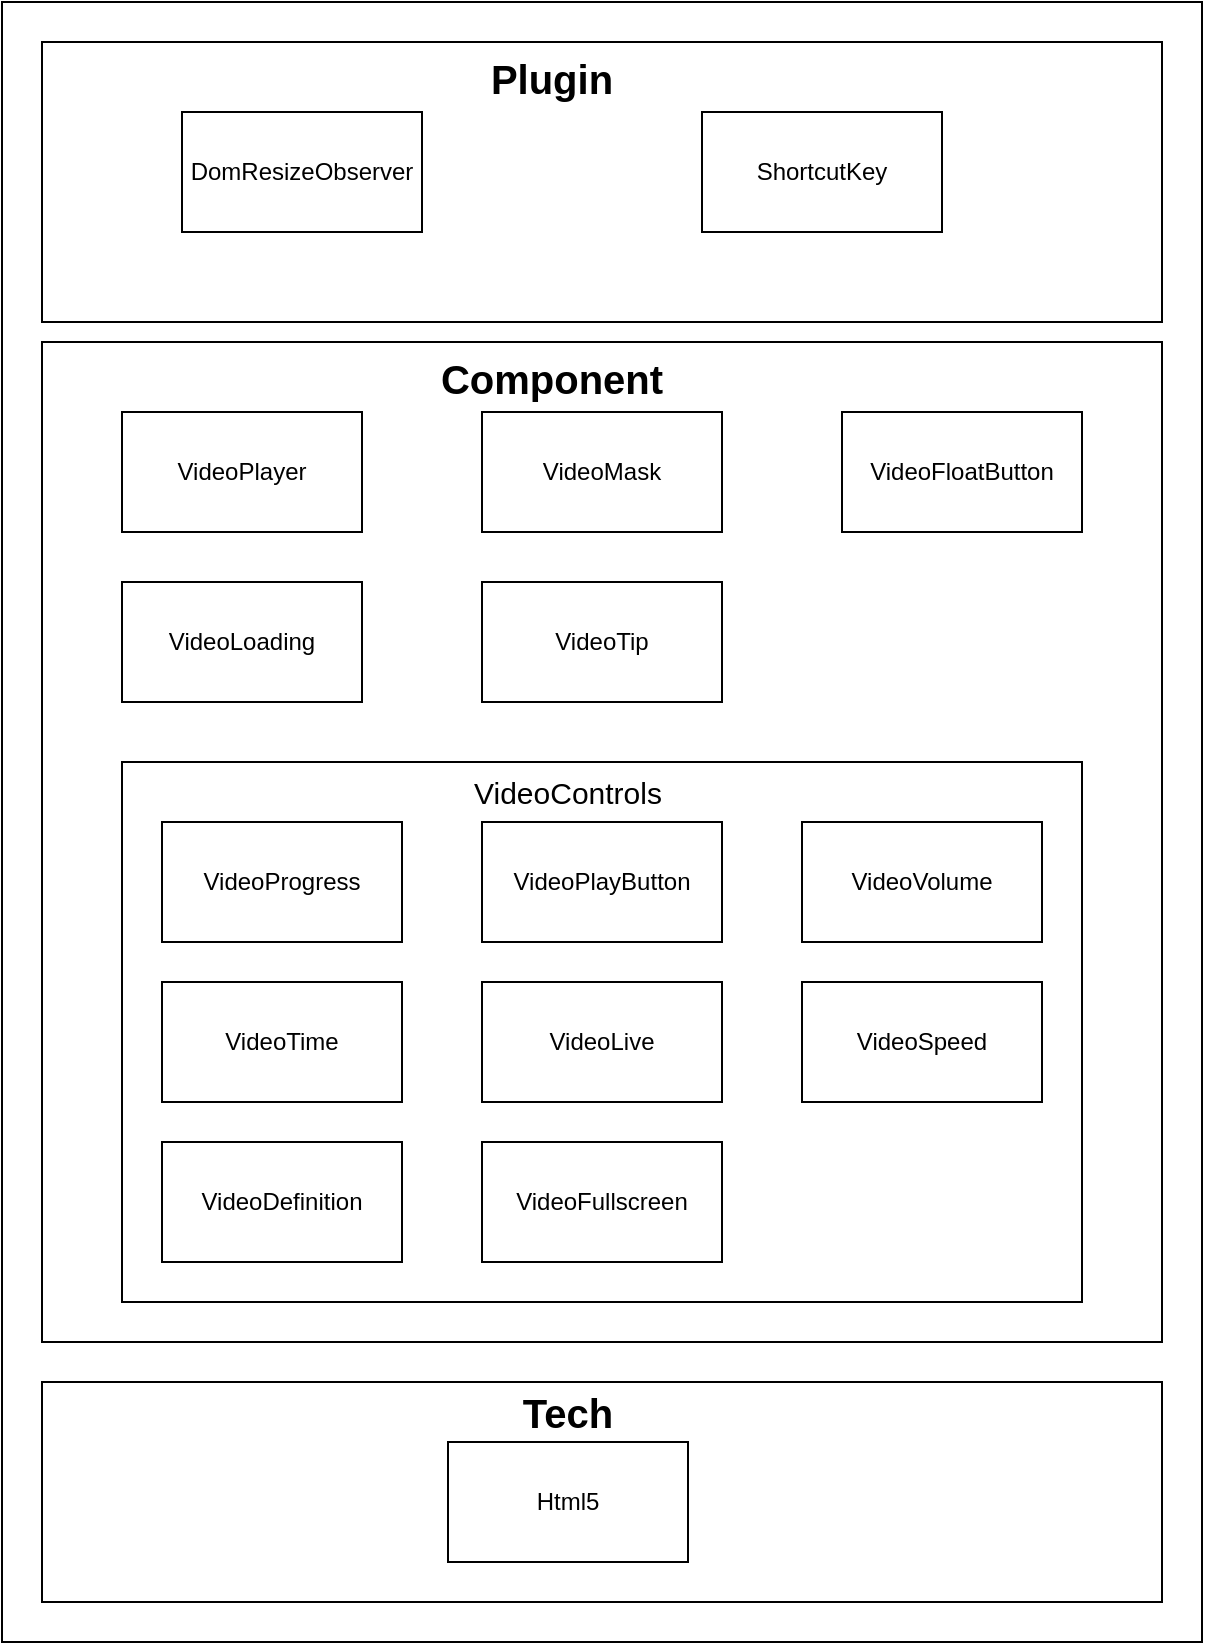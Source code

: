 <mxfile version="16.0.2" type="device"><diagram id="prtHgNgQTEPvFCAcTncT" name="Page-1"><mxGraphModel dx="782" dy="585" grid="1" gridSize="10" guides="1" tooltips="1" connect="1" arrows="1" fold="1" page="1" pageScale="1" pageWidth="827" pageHeight="1169" math="0" shadow="0"><root><mxCell id="0"/><mxCell id="1" parent="0"/><mxCell id="6SXHFG3UVhJ4RztDP7Zk-1" value="" style="rounded=0;whiteSpace=wrap;html=1;" vertex="1" parent="1"><mxGeometry x="120" y="80" width="600" height="820" as="geometry"/></mxCell><mxCell id="6SXHFG3UVhJ4RztDP7Zk-2" value="" style="rounded=0;whiteSpace=wrap;html=1;labelBackgroundColor=none;" vertex="1" parent="1"><mxGeometry x="140" y="100" width="560" height="140" as="geometry"/></mxCell><mxCell id="6SXHFG3UVhJ4RztDP7Zk-5" value="DomResizeObserver" style="rounded=0;whiteSpace=wrap;html=1;" vertex="1" parent="1"><mxGeometry x="210" y="135" width="120" height="60" as="geometry"/></mxCell><mxCell id="6SXHFG3UVhJ4RztDP7Zk-6" value="ShortcutKey" style="rounded=0;whiteSpace=wrap;html=1;" vertex="1" parent="1"><mxGeometry x="470" y="135" width="120" height="60" as="geometry"/></mxCell><mxCell id="6SXHFG3UVhJ4RztDP7Zk-7" value="Plugin" style="text;html=1;strokeColor=none;fillColor=none;align=center;verticalAlign=middle;whiteSpace=wrap;rounded=0;fontStyle=1;fontSize=20;" vertex="1" parent="1"><mxGeometry x="340" y="100" width="110" height="35" as="geometry"/></mxCell><mxCell id="6SXHFG3UVhJ4RztDP7Zk-8" value="" style="rounded=0;whiteSpace=wrap;html=1;fontSize=20;" vertex="1" parent="1"><mxGeometry x="140" y="250" width="560" height="500" as="geometry"/></mxCell><mxCell id="6SXHFG3UVhJ4RztDP7Zk-9" value="Component" style="text;html=1;strokeColor=none;fillColor=none;align=center;verticalAlign=middle;whiteSpace=wrap;rounded=0;fontStyle=1;fontSize=20;" vertex="1" parent="1"><mxGeometry x="340" y="250" width="110" height="35" as="geometry"/></mxCell><mxCell id="6SXHFG3UVhJ4RztDP7Zk-10" value="VideoPlayer" style="rounded=0;whiteSpace=wrap;html=1;fontSize=12;" vertex="1" parent="1"><mxGeometry x="180" y="285" width="120" height="60" as="geometry"/></mxCell><mxCell id="6SXHFG3UVhJ4RztDP7Zk-11" value="VideoMask" style="rounded=0;whiteSpace=wrap;html=1;fontSize=12;" vertex="1" parent="1"><mxGeometry x="360" y="285" width="120" height="60" as="geometry"/></mxCell><mxCell id="6SXHFG3UVhJ4RztDP7Zk-12" value="VideoFloatButton" style="rounded=0;whiteSpace=wrap;html=1;fontSize=12;" vertex="1" parent="1"><mxGeometry x="540" y="285" width="120" height="60" as="geometry"/></mxCell><mxCell id="6SXHFG3UVhJ4RztDP7Zk-13" value="VideoLoading" style="rounded=0;whiteSpace=wrap;html=1;fontSize=12;" vertex="1" parent="1"><mxGeometry x="180" y="370" width="120" height="60" as="geometry"/></mxCell><mxCell id="6SXHFG3UVhJ4RztDP7Zk-14" value="VideoTip" style="rounded=0;whiteSpace=wrap;html=1;fontSize=12;" vertex="1" parent="1"><mxGeometry x="360" y="370" width="120" height="60" as="geometry"/></mxCell><mxCell id="6SXHFG3UVhJ4RztDP7Zk-15" value="" style="rounded=0;whiteSpace=wrap;html=1;fontSize=12;" vertex="1" parent="1"><mxGeometry x="180" y="460" width="480" height="270" as="geometry"/></mxCell><mxCell id="6SXHFG3UVhJ4RztDP7Zk-16" value="VideoControls" style="text;html=1;strokeColor=none;fillColor=none;align=center;verticalAlign=middle;whiteSpace=wrap;rounded=0;fontSize=15;" vertex="1" parent="1"><mxGeometry x="350" y="460" width="106" height="30" as="geometry"/></mxCell><mxCell id="6SXHFG3UVhJ4RztDP7Zk-17" value="VideoProgress" style="rounded=0;whiteSpace=wrap;html=1;fontSize=12;" vertex="1" parent="1"><mxGeometry x="200" y="490" width="120" height="60" as="geometry"/></mxCell><mxCell id="6SXHFG3UVhJ4RztDP7Zk-18" value="VideoPlayButton" style="rounded=0;whiteSpace=wrap;html=1;fontSize=12;" vertex="1" parent="1"><mxGeometry x="360" y="490" width="120" height="60" as="geometry"/></mxCell><mxCell id="6SXHFG3UVhJ4RztDP7Zk-19" value="VideoVolume" style="rounded=0;whiteSpace=wrap;html=1;fontSize=12;" vertex="1" parent="1"><mxGeometry x="520" y="490" width="120" height="60" as="geometry"/></mxCell><mxCell id="6SXHFG3UVhJ4RztDP7Zk-20" value="VideoTime" style="rounded=0;whiteSpace=wrap;html=1;fontSize=12;" vertex="1" parent="1"><mxGeometry x="200" y="570" width="120" height="60" as="geometry"/></mxCell><mxCell id="6SXHFG3UVhJ4RztDP7Zk-21" value="VideoLive" style="rounded=0;whiteSpace=wrap;html=1;fontSize=12;" vertex="1" parent="1"><mxGeometry x="360" y="570" width="120" height="60" as="geometry"/></mxCell><mxCell id="6SXHFG3UVhJ4RztDP7Zk-22" value="VideoSpeed" style="rounded=0;whiteSpace=wrap;html=1;fontSize=12;" vertex="1" parent="1"><mxGeometry x="520" y="570" width="120" height="60" as="geometry"/></mxCell><mxCell id="6SXHFG3UVhJ4RztDP7Zk-23" value="VideoDefinition" style="rounded=0;whiteSpace=wrap;html=1;fontSize=12;" vertex="1" parent="1"><mxGeometry x="200" y="650" width="120" height="60" as="geometry"/></mxCell><mxCell id="6SXHFG3UVhJ4RztDP7Zk-24" value="VideoFullscreen" style="rounded=0;whiteSpace=wrap;html=1;fontSize=12;" vertex="1" parent="1"><mxGeometry x="360" y="650" width="120" height="60" as="geometry"/></mxCell><mxCell id="6SXHFG3UVhJ4RztDP7Zk-25" value="" style="rounded=0;whiteSpace=wrap;html=1;labelBackgroundColor=none;fontSize=12;" vertex="1" parent="1"><mxGeometry x="140" y="770" width="560" height="110" as="geometry"/></mxCell><mxCell id="6SXHFG3UVhJ4RztDP7Zk-26" value="Tech" style="text;html=1;strokeColor=none;fillColor=none;align=center;verticalAlign=middle;whiteSpace=wrap;rounded=0;labelBackgroundColor=none;fontSize=20;fontStyle=1" vertex="1" parent="1"><mxGeometry x="373" y="770" width="60" height="30" as="geometry"/></mxCell><mxCell id="6SXHFG3UVhJ4RztDP7Zk-27" value="Html5" style="rounded=0;whiteSpace=wrap;html=1;labelBackgroundColor=none;fontSize=12;" vertex="1" parent="1"><mxGeometry x="343" y="800" width="120" height="60" as="geometry"/></mxCell></root></mxGraphModel></diagram></mxfile>